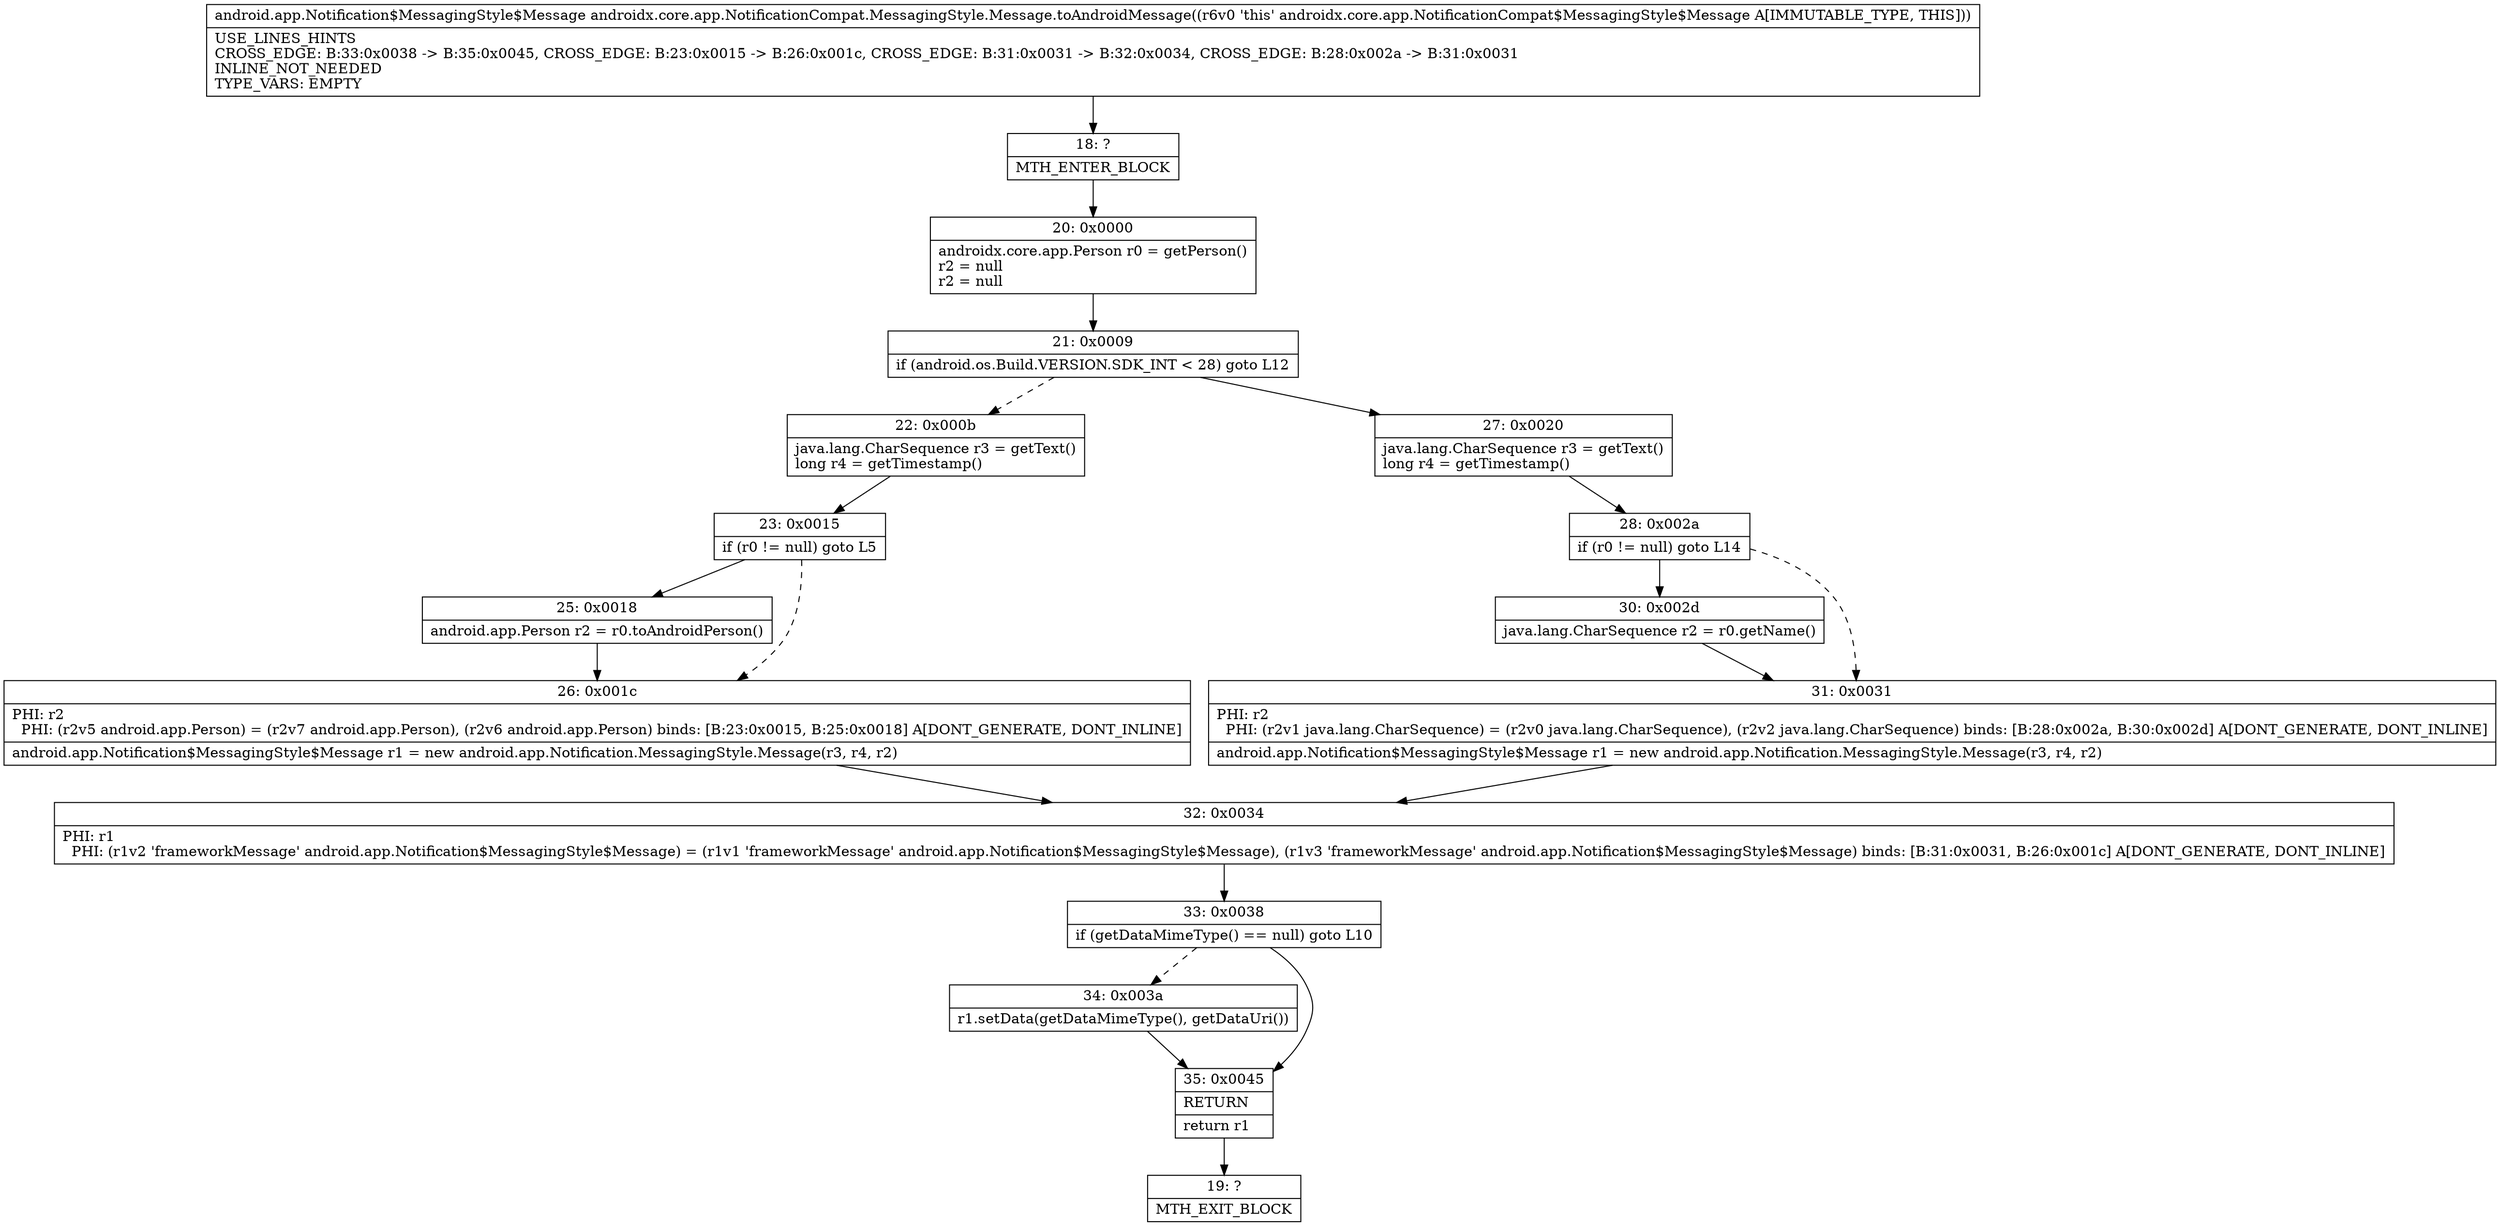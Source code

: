 digraph "CFG forandroidx.core.app.NotificationCompat.MessagingStyle.Message.toAndroidMessage()Landroid\/app\/Notification$MessagingStyle$Message;" {
Node_18 [shape=record,label="{18\:\ ?|MTH_ENTER_BLOCK\l}"];
Node_20 [shape=record,label="{20\:\ 0x0000|androidx.core.app.Person r0 = getPerson()\lr2 = null\lr2 = null\l}"];
Node_21 [shape=record,label="{21\:\ 0x0009|if (android.os.Build.VERSION.SDK_INT \< 28) goto L12\l}"];
Node_22 [shape=record,label="{22\:\ 0x000b|java.lang.CharSequence r3 = getText()\llong r4 = getTimestamp()\l}"];
Node_23 [shape=record,label="{23\:\ 0x0015|if (r0 != null) goto L5\l}"];
Node_25 [shape=record,label="{25\:\ 0x0018|android.app.Person r2 = r0.toAndroidPerson()\l}"];
Node_26 [shape=record,label="{26\:\ 0x001c|PHI: r2 \l  PHI: (r2v5 android.app.Person) = (r2v7 android.app.Person), (r2v6 android.app.Person) binds: [B:23:0x0015, B:25:0x0018] A[DONT_GENERATE, DONT_INLINE]\l|android.app.Notification$MessagingStyle$Message r1 = new android.app.Notification.MessagingStyle.Message(r3, r4, r2)\l}"];
Node_32 [shape=record,label="{32\:\ 0x0034|PHI: r1 \l  PHI: (r1v2 'frameworkMessage' android.app.Notification$MessagingStyle$Message) = (r1v1 'frameworkMessage' android.app.Notification$MessagingStyle$Message), (r1v3 'frameworkMessage' android.app.Notification$MessagingStyle$Message) binds: [B:31:0x0031, B:26:0x001c] A[DONT_GENERATE, DONT_INLINE]\l}"];
Node_33 [shape=record,label="{33\:\ 0x0038|if (getDataMimeType() == null) goto L10\l}"];
Node_34 [shape=record,label="{34\:\ 0x003a|r1.setData(getDataMimeType(), getDataUri())\l}"];
Node_35 [shape=record,label="{35\:\ 0x0045|RETURN\l|return r1\l}"];
Node_19 [shape=record,label="{19\:\ ?|MTH_EXIT_BLOCK\l}"];
Node_27 [shape=record,label="{27\:\ 0x0020|java.lang.CharSequence r3 = getText()\llong r4 = getTimestamp()\l}"];
Node_28 [shape=record,label="{28\:\ 0x002a|if (r0 != null) goto L14\l}"];
Node_30 [shape=record,label="{30\:\ 0x002d|java.lang.CharSequence r2 = r0.getName()\l}"];
Node_31 [shape=record,label="{31\:\ 0x0031|PHI: r2 \l  PHI: (r2v1 java.lang.CharSequence) = (r2v0 java.lang.CharSequence), (r2v2 java.lang.CharSequence) binds: [B:28:0x002a, B:30:0x002d] A[DONT_GENERATE, DONT_INLINE]\l|android.app.Notification$MessagingStyle$Message r1 = new android.app.Notification.MessagingStyle.Message(r3, r4, r2)\l}"];
MethodNode[shape=record,label="{android.app.Notification$MessagingStyle$Message androidx.core.app.NotificationCompat.MessagingStyle.Message.toAndroidMessage((r6v0 'this' androidx.core.app.NotificationCompat$MessagingStyle$Message A[IMMUTABLE_TYPE, THIS]))  | USE_LINES_HINTS\lCROSS_EDGE: B:33:0x0038 \-\> B:35:0x0045, CROSS_EDGE: B:23:0x0015 \-\> B:26:0x001c, CROSS_EDGE: B:31:0x0031 \-\> B:32:0x0034, CROSS_EDGE: B:28:0x002a \-\> B:31:0x0031\lINLINE_NOT_NEEDED\lTYPE_VARS: EMPTY\l}"];
MethodNode -> Node_18;Node_18 -> Node_20;
Node_20 -> Node_21;
Node_21 -> Node_22[style=dashed];
Node_21 -> Node_27;
Node_22 -> Node_23;
Node_23 -> Node_25;
Node_23 -> Node_26[style=dashed];
Node_25 -> Node_26;
Node_26 -> Node_32;
Node_32 -> Node_33;
Node_33 -> Node_34[style=dashed];
Node_33 -> Node_35;
Node_34 -> Node_35;
Node_35 -> Node_19;
Node_27 -> Node_28;
Node_28 -> Node_30;
Node_28 -> Node_31[style=dashed];
Node_30 -> Node_31;
Node_31 -> Node_32;
}

